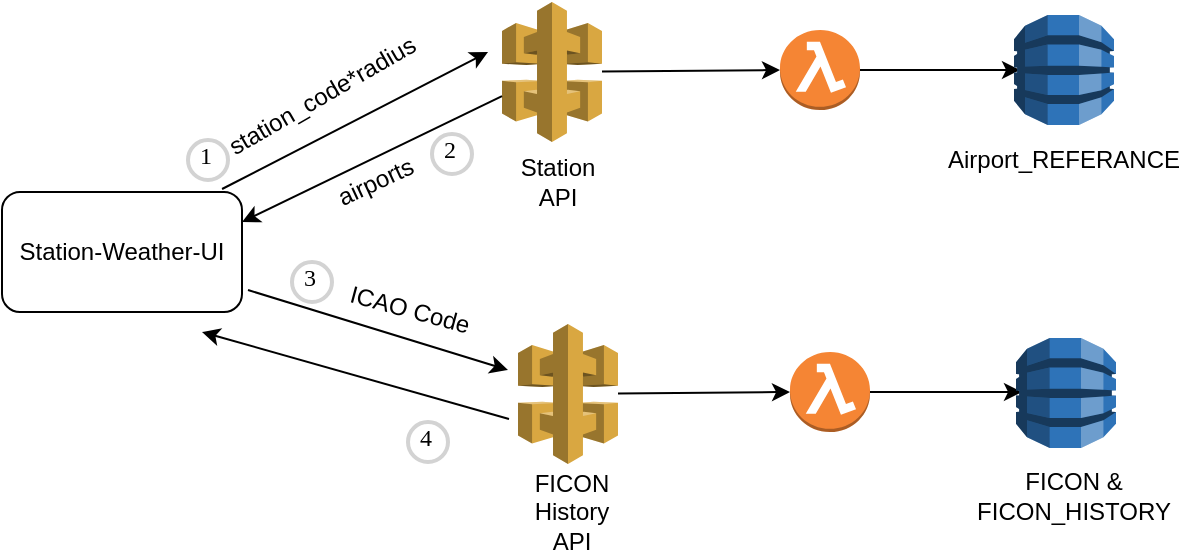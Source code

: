 <mxfile version="26.1.0">
  <diagram name="Page-1" id="uA4JLXXf0o9j15-DeVlW">
    <mxGraphModel dx="794" dy="458" grid="1" gridSize="10" guides="1" tooltips="1" connect="1" arrows="1" fold="1" page="1" pageScale="1" pageWidth="850" pageHeight="1100" math="0" shadow="0">
      <root>
        <mxCell id="0" />
        <mxCell id="1" parent="0" />
        <mxCell id="YTlHd1Vyg8An8Amco3qV-1" value="Station-Weather-UI" style="rounded=1;whiteSpace=wrap;html=1;" vertex="1" parent="1">
          <mxGeometry x="30" y="180" width="120" height="60" as="geometry" />
        </mxCell>
        <mxCell id="YTlHd1Vyg8An8Amco3qV-2" value="" style="outlineConnect=0;dashed=0;verticalLabelPosition=bottom;verticalAlign=top;align=center;html=1;shape=mxgraph.aws3.api_gateway;fillColor=#D9A741;gradientColor=none;" vertex="1" parent="1">
          <mxGeometry x="280" y="85" width="50" height="70" as="geometry" />
        </mxCell>
        <mxCell id="YTlHd1Vyg8An8Amco3qV-16" value="" style="edgeStyle=orthogonalEdgeStyle;rounded=0;orthogonalLoop=1;jettySize=auto;html=1;" edge="1" parent="1" source="YTlHd1Vyg8An8Amco3qV-5">
          <mxGeometry relative="1" as="geometry">
            <mxPoint x="539" y="119" as="targetPoint" />
          </mxGeometry>
        </mxCell>
        <mxCell id="YTlHd1Vyg8An8Amco3qV-5" value="" style="outlineConnect=0;dashed=0;verticalLabelPosition=bottom;verticalAlign=top;align=center;html=1;shape=mxgraph.aws3.lambda_function;fillColor=#F58534;gradientColor=none;" vertex="1" parent="1">
          <mxGeometry x="419" y="99" width="40" height="40" as="geometry" />
        </mxCell>
        <mxCell id="YTlHd1Vyg8An8Amco3qV-8" value="" style="outlineConnect=0;dashed=0;verticalLabelPosition=bottom;verticalAlign=top;align=center;html=1;shape=mxgraph.aws3.dynamo_db;fillColor=#2E73B8;gradientColor=none;" vertex="1" parent="1">
          <mxGeometry x="536" y="91.5" width="50" height="55" as="geometry" />
        </mxCell>
        <mxCell id="YTlHd1Vyg8An8Amco3qV-10" value="" style="endArrow=classic;html=1;rounded=0;exitX=0.917;exitY=-0.025;exitDx=0;exitDy=0;exitPerimeter=0;" edge="1" parent="1" source="YTlHd1Vyg8An8Amco3qV-1">
          <mxGeometry width="50" height="50" relative="1" as="geometry">
            <mxPoint x="150.0" y="167.35" as="sourcePoint" />
            <mxPoint x="273.04" y="110.002" as="targetPoint" />
          </mxGeometry>
        </mxCell>
        <mxCell id="YTlHd1Vyg8An8Amco3qV-11" value="" style="endArrow=classic;html=1;rounded=0;entryX=0;entryY=0.5;entryDx=0;entryDy=0;entryPerimeter=0;" edge="1" parent="1" source="YTlHd1Vyg8An8Amco3qV-2" target="YTlHd1Vyg8An8Amco3qV-5">
          <mxGeometry width="50" height="50" relative="1" as="geometry">
            <mxPoint x="336" y="135" as="sourcePoint" />
            <mxPoint x="386" y="85" as="targetPoint" />
          </mxGeometry>
        </mxCell>
        <mxCell id="YTlHd1Vyg8An8Amco3qV-13" value="" style="endArrow=classic;html=1;rounded=0;" edge="1" parent="1">
          <mxGeometry width="50" height="50" relative="1" as="geometry">
            <mxPoint x="153" y="229" as="sourcePoint" />
            <mxPoint x="283" y="269" as="targetPoint" />
          </mxGeometry>
        </mxCell>
        <mxCell id="YTlHd1Vyg8An8Amco3qV-17" value="" style="outlineConnect=0;dashed=0;verticalLabelPosition=bottom;verticalAlign=top;align=center;html=1;shape=mxgraph.aws3.api_gateway;fillColor=#D9A741;gradientColor=none;" vertex="1" parent="1">
          <mxGeometry x="288" y="246" width="50" height="70" as="geometry" />
        </mxCell>
        <mxCell id="YTlHd1Vyg8An8Amco3qV-18" value="" style="outlineConnect=0;dashed=0;verticalLabelPosition=bottom;verticalAlign=top;align=center;html=1;shape=mxgraph.aws3.lambda_function;fillColor=#F58534;gradientColor=none;" vertex="1" parent="1">
          <mxGeometry x="424" y="260" width="40" height="40" as="geometry" />
        </mxCell>
        <mxCell id="YTlHd1Vyg8An8Amco3qV-19" value="" style="endArrow=classic;html=1;rounded=0;entryX=0;entryY=0.5;entryDx=0;entryDy=0;entryPerimeter=0;" edge="1" parent="1" source="YTlHd1Vyg8An8Amco3qV-17" target="YTlHd1Vyg8An8Amco3qV-18">
          <mxGeometry width="50" height="50" relative="1" as="geometry">
            <mxPoint x="344" y="296" as="sourcePoint" />
            <mxPoint x="394" y="246" as="targetPoint" />
          </mxGeometry>
        </mxCell>
        <mxCell id="YTlHd1Vyg8An8Amco3qV-20" value="" style="endArrow=classic;html=1;rounded=0;entryX=0;entryY=0.5;entryDx=0;entryDy=0;entryPerimeter=0;" edge="1" parent="1">
          <mxGeometry width="50" height="50" relative="1" as="geometry">
            <mxPoint x="464" y="280" as="sourcePoint" />
            <mxPoint x="540" y="280" as="targetPoint" />
          </mxGeometry>
        </mxCell>
        <mxCell id="YTlHd1Vyg8An8Amco3qV-22" value="" style="outlineConnect=0;dashed=0;verticalLabelPosition=bottom;verticalAlign=top;align=center;html=1;shape=mxgraph.aws3.dynamo_db;fillColor=#2E73B8;gradientColor=none;" vertex="1" parent="1">
          <mxGeometry x="537" y="253" width="50" height="55" as="geometry" />
        </mxCell>
        <mxCell id="YTlHd1Vyg8An8Amco3qV-25" value="" style="endArrow=classic;html=1;rounded=0;entryX=1;entryY=0.25;entryDx=0;entryDy=0;" edge="1" parent="1" source="YTlHd1Vyg8An8Amco3qV-2" target="YTlHd1Vyg8An8Amco3qV-1">
          <mxGeometry width="50" height="50" relative="1" as="geometry">
            <mxPoint x="200" y="196.5" as="sourcePoint" />
            <mxPoint x="160" y="200" as="targetPoint" />
          </mxGeometry>
        </mxCell>
        <mxCell id="YTlHd1Vyg8An8Amco3qV-27" value="1" style="ellipse;whiteSpace=wrap;html=1;aspect=fixed;strokeWidth=2;fontFamily=Tahoma;spacingBottom=4;spacingRight=2;strokeColor=#d3d3d3;" vertex="1" parent="1">
          <mxGeometry x="123" y="154" width="20" height="20" as="geometry" />
        </mxCell>
        <mxCell id="YTlHd1Vyg8An8Amco3qV-28" value="station_code*radius" style="text;html=1;align=center;verticalAlign=middle;whiteSpace=wrap;rounded=0;rotation=-30;" vertex="1" parent="1">
          <mxGeometry x="160" y="116.5" width="60" height="30" as="geometry" />
        </mxCell>
        <mxCell id="YTlHd1Vyg8An8Amco3qV-29" value="Station API" style="text;html=1;align=center;verticalAlign=middle;whiteSpace=wrap;rounded=0;" vertex="1" parent="1">
          <mxGeometry x="278" y="160" width="60" height="30" as="geometry" />
        </mxCell>
        <mxCell id="YTlHd1Vyg8An8Amco3qV-30" value="FICON History API" style="text;html=1;align=center;verticalAlign=middle;whiteSpace=wrap;rounded=0;" vertex="1" parent="1">
          <mxGeometry x="285" y="325" width="60" height="30" as="geometry" />
        </mxCell>
        <mxCell id="YTlHd1Vyg8An8Amco3qV-31" value="Airport_REFERANCE" style="text;html=1;align=center;verticalAlign=middle;whiteSpace=wrap;rounded=0;" vertex="1" parent="1">
          <mxGeometry x="531" y="149" width="60" height="30" as="geometry" />
        </mxCell>
        <mxCell id="YTlHd1Vyg8An8Amco3qV-32" value="2" style="ellipse;whiteSpace=wrap;html=1;aspect=fixed;strokeWidth=2;fontFamily=Tahoma;spacingBottom=4;spacingRight=2;strokeColor=#d3d3d3;" vertex="1" parent="1">
          <mxGeometry x="245" y="151" width="20" height="20" as="geometry" />
        </mxCell>
        <mxCell id="YTlHd1Vyg8An8Amco3qV-33" value="airports" style="text;html=1;align=center;verticalAlign=middle;whiteSpace=wrap;rounded=0;rotation=-25;" vertex="1" parent="1">
          <mxGeometry x="187" y="160" width="60" height="30" as="geometry" />
        </mxCell>
        <mxCell id="YTlHd1Vyg8An8Amco3qV-35" value="ICAO Code" style="text;html=1;align=center;verticalAlign=middle;whiteSpace=wrap;rounded=0;rotation=15;" vertex="1" parent="1">
          <mxGeometry x="199" y="224" width="70" height="30" as="geometry" />
        </mxCell>
        <mxCell id="YTlHd1Vyg8An8Amco3qV-37" value="3" style="ellipse;whiteSpace=wrap;html=1;aspect=fixed;strokeWidth=2;fontFamily=Tahoma;spacingBottom=4;spacingRight=2;strokeColor=#d3d3d3;" vertex="1" parent="1">
          <mxGeometry x="175" y="215" width="20" height="20" as="geometry" />
        </mxCell>
        <mxCell id="YTlHd1Vyg8An8Amco3qV-38" value="FICON &amp;amp; FICON_HISTORY" style="text;html=1;align=center;verticalAlign=middle;whiteSpace=wrap;rounded=0;" vertex="1" parent="1">
          <mxGeometry x="536" y="317" width="60" height="30" as="geometry" />
        </mxCell>
        <mxCell id="YTlHd1Vyg8An8Amco3qV-39" value="" style="endArrow=classic;html=1;rounded=0;exitX=-0.09;exitY=0.679;exitDx=0;exitDy=0;exitPerimeter=0;" edge="1" parent="1" source="YTlHd1Vyg8An8Amco3qV-17">
          <mxGeometry width="50" height="50" relative="1" as="geometry">
            <mxPoint x="280" y="300" as="sourcePoint" />
            <mxPoint x="130" y="250" as="targetPoint" />
          </mxGeometry>
        </mxCell>
        <mxCell id="YTlHd1Vyg8An8Amco3qV-40" value="4" style="ellipse;whiteSpace=wrap;html=1;aspect=fixed;strokeWidth=2;fontFamily=Tahoma;spacingBottom=4;spacingRight=2;strokeColor=#d3d3d3;" vertex="1" parent="1">
          <mxGeometry x="233" y="295" width="20" height="20" as="geometry" />
        </mxCell>
      </root>
    </mxGraphModel>
  </diagram>
</mxfile>

